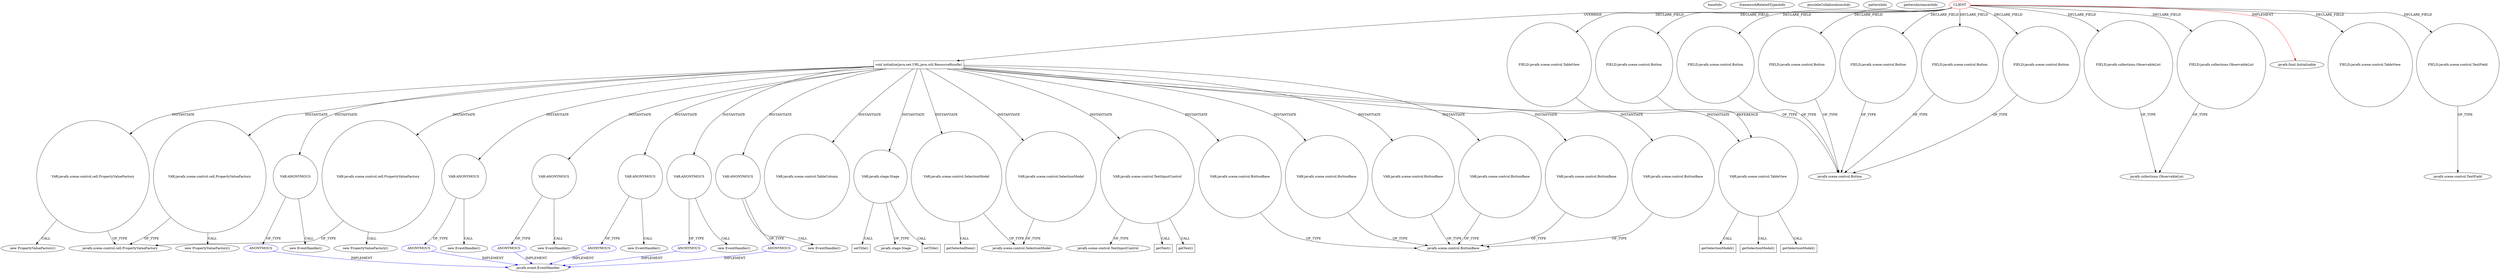 digraph {
baseInfo[graphId=1630,category="pattern",isAnonymous=false,possibleRelation=true]
frameworkRelatedTypesInfo[0="javafx.fxml.Initializable"]
possibleCollaborationsInfo[0="1630~INSTANTIATION-OVERRIDING_METHOD_DECLARATION-~javafx.fxml.Initializable ~javafx.event.EventHandler ~false~true",1="1630~INSTANTIATION-OVERRIDING_METHOD_DECLARATION-~javafx.fxml.Initializable ~javafx.event.EventHandler ~false~true",2="1630~INSTANTIATION-OVERRIDING_METHOD_DECLARATION-~javafx.fxml.Initializable ~javafx.event.EventHandler ~false~true",3="1630~INSTANTIATION-OVERRIDING_METHOD_DECLARATION-~javafx.fxml.Initializable ~javafx.event.EventHandler ~false~true",4="1630~INSTANTIATION-OVERRIDING_METHOD_DECLARATION-~javafx.fxml.Initializable ~javafx.event.EventHandler ~false~true",5="1630~INSTANTIATION-OVERRIDING_METHOD_DECLARATION-~javafx.fxml.Initializable ~javafx.event.EventHandler ~false~true"]
patternInfo[frequency=2.0,patternRootClient=0]
patternInstancesInfo[0="diogocs1-FPessoais~/diogocs1-FPessoais/FPessoais-master/FinancasPessoais/src/app/controllers/HomeController.java~HomeController~2490",1="crosswords-testEnvironment~/crosswords-testEnvironment/testEnvironment-master/src/GUI/MainController.java~MainController~2315"]
86[label="javafx.scene.control.cell.PropertyValueFactory",vertexType="FRAMEWORK_CLASS_TYPE",isFrameworkType=false]
91[label="VAR:javafx.scene.control.cell.PropertyValueFactory",vertexType="VARIABLE_EXPRESION",isFrameworkType=false,shape=circle]
54[label="void initialize(java.net.URL,java.util.ResourceBundle)",vertexType="OVERRIDING_METHOD_DECLARATION",isFrameworkType=false,shape=box]
0[label="CLIENT",vertexType="ROOT_CLIENT_CLASS_DECLARATION",isFrameworkType=false,color=red]
38[label="FIELD:javafx.scene.control.Button",vertexType="FIELD_DECLARATION",isFrameworkType=false,shape=circle]
14[label="FIELD:javafx.scene.control.Button",vertexType="FIELD_DECLARATION",isFrameworkType=false,shape=circle]
2[label="FIELD:javafx.scene.control.Button",vertexType="FIELD_DECLARATION",isFrameworkType=false,shape=circle]
32[label="FIELD:javafx.scene.control.Button",vertexType="FIELD_DECLARATION",isFrameworkType=false,shape=circle]
44[label="FIELD:javafx.scene.control.Button",vertexType="FIELD_DECLARATION",isFrameworkType=false,shape=circle]
16[label="FIELD:javafx.scene.control.Button",vertexType="FIELD_DECLARATION",isFrameworkType=false,shape=circle]
12[label="FIELD:javafx.collections.ObservableList",vertexType="FIELD_DECLARATION",isFrameworkType=false,shape=circle]
13[label="javafx.collections.ObservableList",vertexType="FRAMEWORK_INTERFACE_TYPE",isFrameworkType=false]
34[label="FIELD:javafx.collections.ObservableList",vertexType="FIELD_DECLARATION",isFrameworkType=false,shape=circle]
301[label="VAR:javafx.scene.control.SelectionModel",vertexType="VARIABLE_EXPRESION",isFrameworkType=false,shape=circle]
302[label="getSelectedItem()",vertexType="INSIDE_CALL",isFrameworkType=false,shape=box]
116[label="javafx.scene.control.SelectionModel",vertexType="FRAMEWORK_CLASS_TYPE",isFrameworkType=false]
114[label="VAR:javafx.scene.control.SelectionModel",vertexType="VARIABLE_EXPRESION",isFrameworkType=false,shape=circle]
90[label="new PropertyValueFactory()",vertexType="CONSTRUCTOR_CALL",isFrameworkType=false]
276[label="VAR:javafx.scene.control.TextInputControl",vertexType="VARIABLE_EXPRESION",isFrameworkType=false,shape=circle]
230[label="VAR:javafx.scene.control.ButtonBase",vertexType="VARIABLE_EXPRESION",isFrameworkType=false,shape=circle]
109[label="javafx.scene.control.ButtonBase",vertexType="FRAMEWORK_CLASS_TYPE",isFrameworkType=false]
244[label="VAR:javafx.scene.control.ButtonBase",vertexType="VARIABLE_EXPRESION",isFrameworkType=false,shape=circle]
192[label="VAR:javafx.scene.control.ButtonBase",vertexType="VARIABLE_EXPRESION",isFrameworkType=false,shape=circle]
107[label="VAR:javafx.scene.control.ButtonBase",vertexType="VARIABLE_EXPRESION",isFrameworkType=false,shape=circle]
219[label="VAR:javafx.scene.control.ButtonBase",vertexType="VARIABLE_EXPRESION",isFrameworkType=false,shape=circle]
294[label="VAR:javafx.scene.control.ButtonBase",vertexType="VARIABLE_EXPRESION",isFrameworkType=false,shape=circle]
3[label="javafx.scene.control.Button",vertexType="FRAMEWORK_CLASS_TYPE",isFrameworkType=false]
218[label="javafx.scene.control.TextInputControl",vertexType="FRAMEWORK_CLASS_TYPE",isFrameworkType=false]
50[label="FIELD:javafx.scene.control.TextField",vertexType="FIELD_DECLARATION",isFrameworkType=false,shape=circle]
85[label="VAR:javafx.scene.control.cell.PropertyValueFactory",vertexType="VARIABLE_EXPRESION",isFrameworkType=false,shape=circle]
84[label="new PropertyValueFactory()",vertexType="CONSTRUCTOR_CALL",isFrameworkType=false]
97[label="VAR:javafx.scene.control.cell.PropertyValueFactory",vertexType="VARIABLE_EXPRESION",isFrameworkType=false,shape=circle]
96[label="new PropertyValueFactory()",vertexType="CONSTRUCTOR_CALL",isFrameworkType=false]
277[label="getText()",vertexType="INSIDE_CALL",isFrameworkType=false,shape=box]
280[label="getText()",vertexType="INSIDE_CALL",isFrameworkType=false,shape=box]
223[label="VAR:ANONYMOUS",vertexType="VARIABLE_EXPRESION",isFrameworkType=false,shape=circle]
224[label="ANONYMOUS",vertexType="REFERENCE_ANONYMOUS_DECLARATION",isFrameworkType=false,color=blue]
222[label="new EventHandler()",vertexType="CONSTRUCTOR_CALL",isFrameworkType=false]
113[label="javafx.event.EventHandler",vertexType="FRAMEWORK_INTERFACE_TYPE",isFrameworkType=false]
249[label="ANONYMOUS",vertexType="REFERENCE_ANONYMOUS_DECLARATION",isFrameworkType=false,color=blue]
299[label="ANONYMOUS",vertexType="REFERENCE_ANONYMOUS_DECLARATION",isFrameworkType=false,color=blue]
197[label="ANONYMOUS",vertexType="REFERENCE_ANONYMOUS_DECLARATION",isFrameworkType=false,color=blue]
235[label="ANONYMOUS",vertexType="REFERENCE_ANONYMOUS_DECLARATION",isFrameworkType=false,color=blue]
112[label="ANONYMOUS",vertexType="REFERENCE_ANONYMOUS_DECLARATION",isFrameworkType=false,color=blue]
298[label="VAR:ANONYMOUS",vertexType="VARIABLE_EXPRESION",isFrameworkType=false,shape=circle]
297[label="new EventHandler()",vertexType="CONSTRUCTOR_CALL",isFrameworkType=false]
111[label="VAR:ANONYMOUS",vertexType="VARIABLE_EXPRESION",isFrameworkType=false,shape=circle]
110[label="new EventHandler()",vertexType="CONSTRUCTOR_CALL",isFrameworkType=false]
248[label="VAR:ANONYMOUS",vertexType="VARIABLE_EXPRESION",isFrameworkType=false,shape=circle]
247[label="new EventHandler()",vertexType="CONSTRUCTOR_CALL",isFrameworkType=false]
234[label="VAR:ANONYMOUS",vertexType="VARIABLE_EXPRESION",isFrameworkType=false,shape=circle]
233[label="new EventHandler()",vertexType="CONSTRUCTOR_CALL",isFrameworkType=false]
196[label="VAR:ANONYMOUS",vertexType="VARIABLE_EXPRESION",isFrameworkType=false,shape=circle]
195[label="new EventHandler()",vertexType="CONSTRUCTOR_CALL",isFrameworkType=false]
1[label="javafx.fxml.Initializable",vertexType="FRAMEWORK_INTERFACE_TYPE",isFrameworkType=false]
120[label="VAR:javafx.stage.Stage",vertexType="VARIABLE_EXPRESION",isFrameworkType=false,shape=circle]
284[label="setTitle()",vertexType="INSIDE_CALL",isFrameworkType=false,shape=box]
181[label="setTitle()",vertexType="INSIDE_CALL",isFrameworkType=false,shape=box]
121[label="javafx.stage.Stage",vertexType="FRAMEWORK_CLASS_TYPE",isFrameworkType=false]
9[label="javafx.scene.control.TextField",vertexType="FRAMEWORK_CLASS_TYPE",isFrameworkType=false]
102[label="VAR:javafx.scene.control.TableView",vertexType="VARIABLE_EXPRESION",isFrameworkType=false,shape=circle]
305[label="getSelectionModel()",vertexType="INSIDE_CALL",isFrameworkType=false,shape=box]
118[label="getSelectionModel()",vertexType="INSIDE_CALL",isFrameworkType=false,shape=box]
103[label="getSelectionModel()",vertexType="INSIDE_CALL",isFrameworkType=false,shape=box]
10[label="FIELD:javafx.scene.control.TableView",vertexType="FIELD_DECLARATION",isFrameworkType=false,shape=circle]
30[label="FIELD:javafx.scene.control.TableView",vertexType="FIELD_DECLARATION",isFrameworkType=false,shape=circle]
58[label="VAR:javafx.scene.control.TableColumn",vertexType="VARIABLE_EXPRESION",isFrameworkType=false,shape=circle]
2->3[label="OF_TYPE"]
219->109[label="OF_TYPE"]
276->277[label="CALL"]
54->244[label="INSTANTIATE"]
54->114[label="INSTANTIATE"]
91->90[label="CALL"]
120->284[label="CALL"]
85->84[label="CALL"]
114->116[label="OF_TYPE"]
91->86[label="OF_TYPE"]
97->96[label="CALL"]
54->107[label="INSTANTIATE"]
54->111[label="INSTANTIATE"]
294->109[label="OF_TYPE"]
54->234[label="INSTANTIATE"]
38->3[label="OF_TYPE"]
0->30[label="DECLARE_FIELD"]
299->113[label="IMPLEMENT",color=blue]
54->196[label="INSTANTIATE"]
107->109[label="OF_TYPE"]
301->116[label="OF_TYPE"]
298->299[label="OF_TYPE"]
54->223[label="INSTANTIATE"]
192->109[label="OF_TYPE"]
0->2[label="DECLARE_FIELD"]
102->305[label="CALL"]
54->97[label="INSTANTIATE"]
0->34[label="DECLARE_FIELD"]
0->50[label="DECLARE_FIELD"]
12->13[label="OF_TYPE"]
0->32[label="DECLARE_FIELD"]
54->298[label="INSTANTIATE"]
54->102[label="INSTANTIATE"]
0->14[label="DECLARE_FIELD"]
111->110[label="CALL"]
54->58[label="INSTANTIATE"]
223->222[label="CALL"]
249->113[label="IMPLEMENT",color=blue]
14->3[label="OF_TYPE"]
111->112[label="OF_TYPE"]
224->113[label="IMPLEMENT",color=blue]
54->276[label="INSTANTIATE"]
54->85[label="INSTANTIATE"]
0->16[label="DECLARE_FIELD"]
244->109[label="OF_TYPE"]
0->12[label="DECLARE_FIELD"]
34->13[label="OF_TYPE"]
32->3[label="OF_TYPE"]
85->86[label="OF_TYPE"]
120->121[label="OF_TYPE"]
54->120[label="INSTANTIATE"]
50->9[label="OF_TYPE"]
196->197[label="OF_TYPE"]
54->219[label="INSTANTIATE"]
230->109[label="OF_TYPE"]
235->113[label="IMPLEMENT",color=blue]
223->224[label="OF_TYPE"]
54->294[label="INSTANTIATE"]
276->280[label="CALL"]
54->301[label="INSTANTIATE"]
248->247[label="CALL"]
196->195[label="CALL"]
234->235[label="OF_TYPE"]
0->54[label="OVERRIDE"]
44->3[label="OF_TYPE"]
276->218[label="OF_TYPE"]
54->192[label="INSTANTIATE"]
120->181[label="CALL"]
16->3[label="OF_TYPE"]
54->230[label="INSTANTIATE"]
0->10[label="DECLARE_FIELD"]
54->248[label="INSTANTIATE"]
97->86[label="OF_TYPE"]
234->233[label="CALL"]
30->102[label="REFERENCE"]
248->249[label="OF_TYPE"]
197->113[label="IMPLEMENT",color=blue]
0->44[label="DECLARE_FIELD"]
301->302[label="CALL"]
54->91[label="INSTANTIATE"]
0->38[label="DECLARE_FIELD"]
112->113[label="IMPLEMENT",color=blue]
298->297[label="CALL"]
102->118[label="CALL"]
0->1[label="IMPLEMENT",color=red]
102->103[label="CALL"]
}
